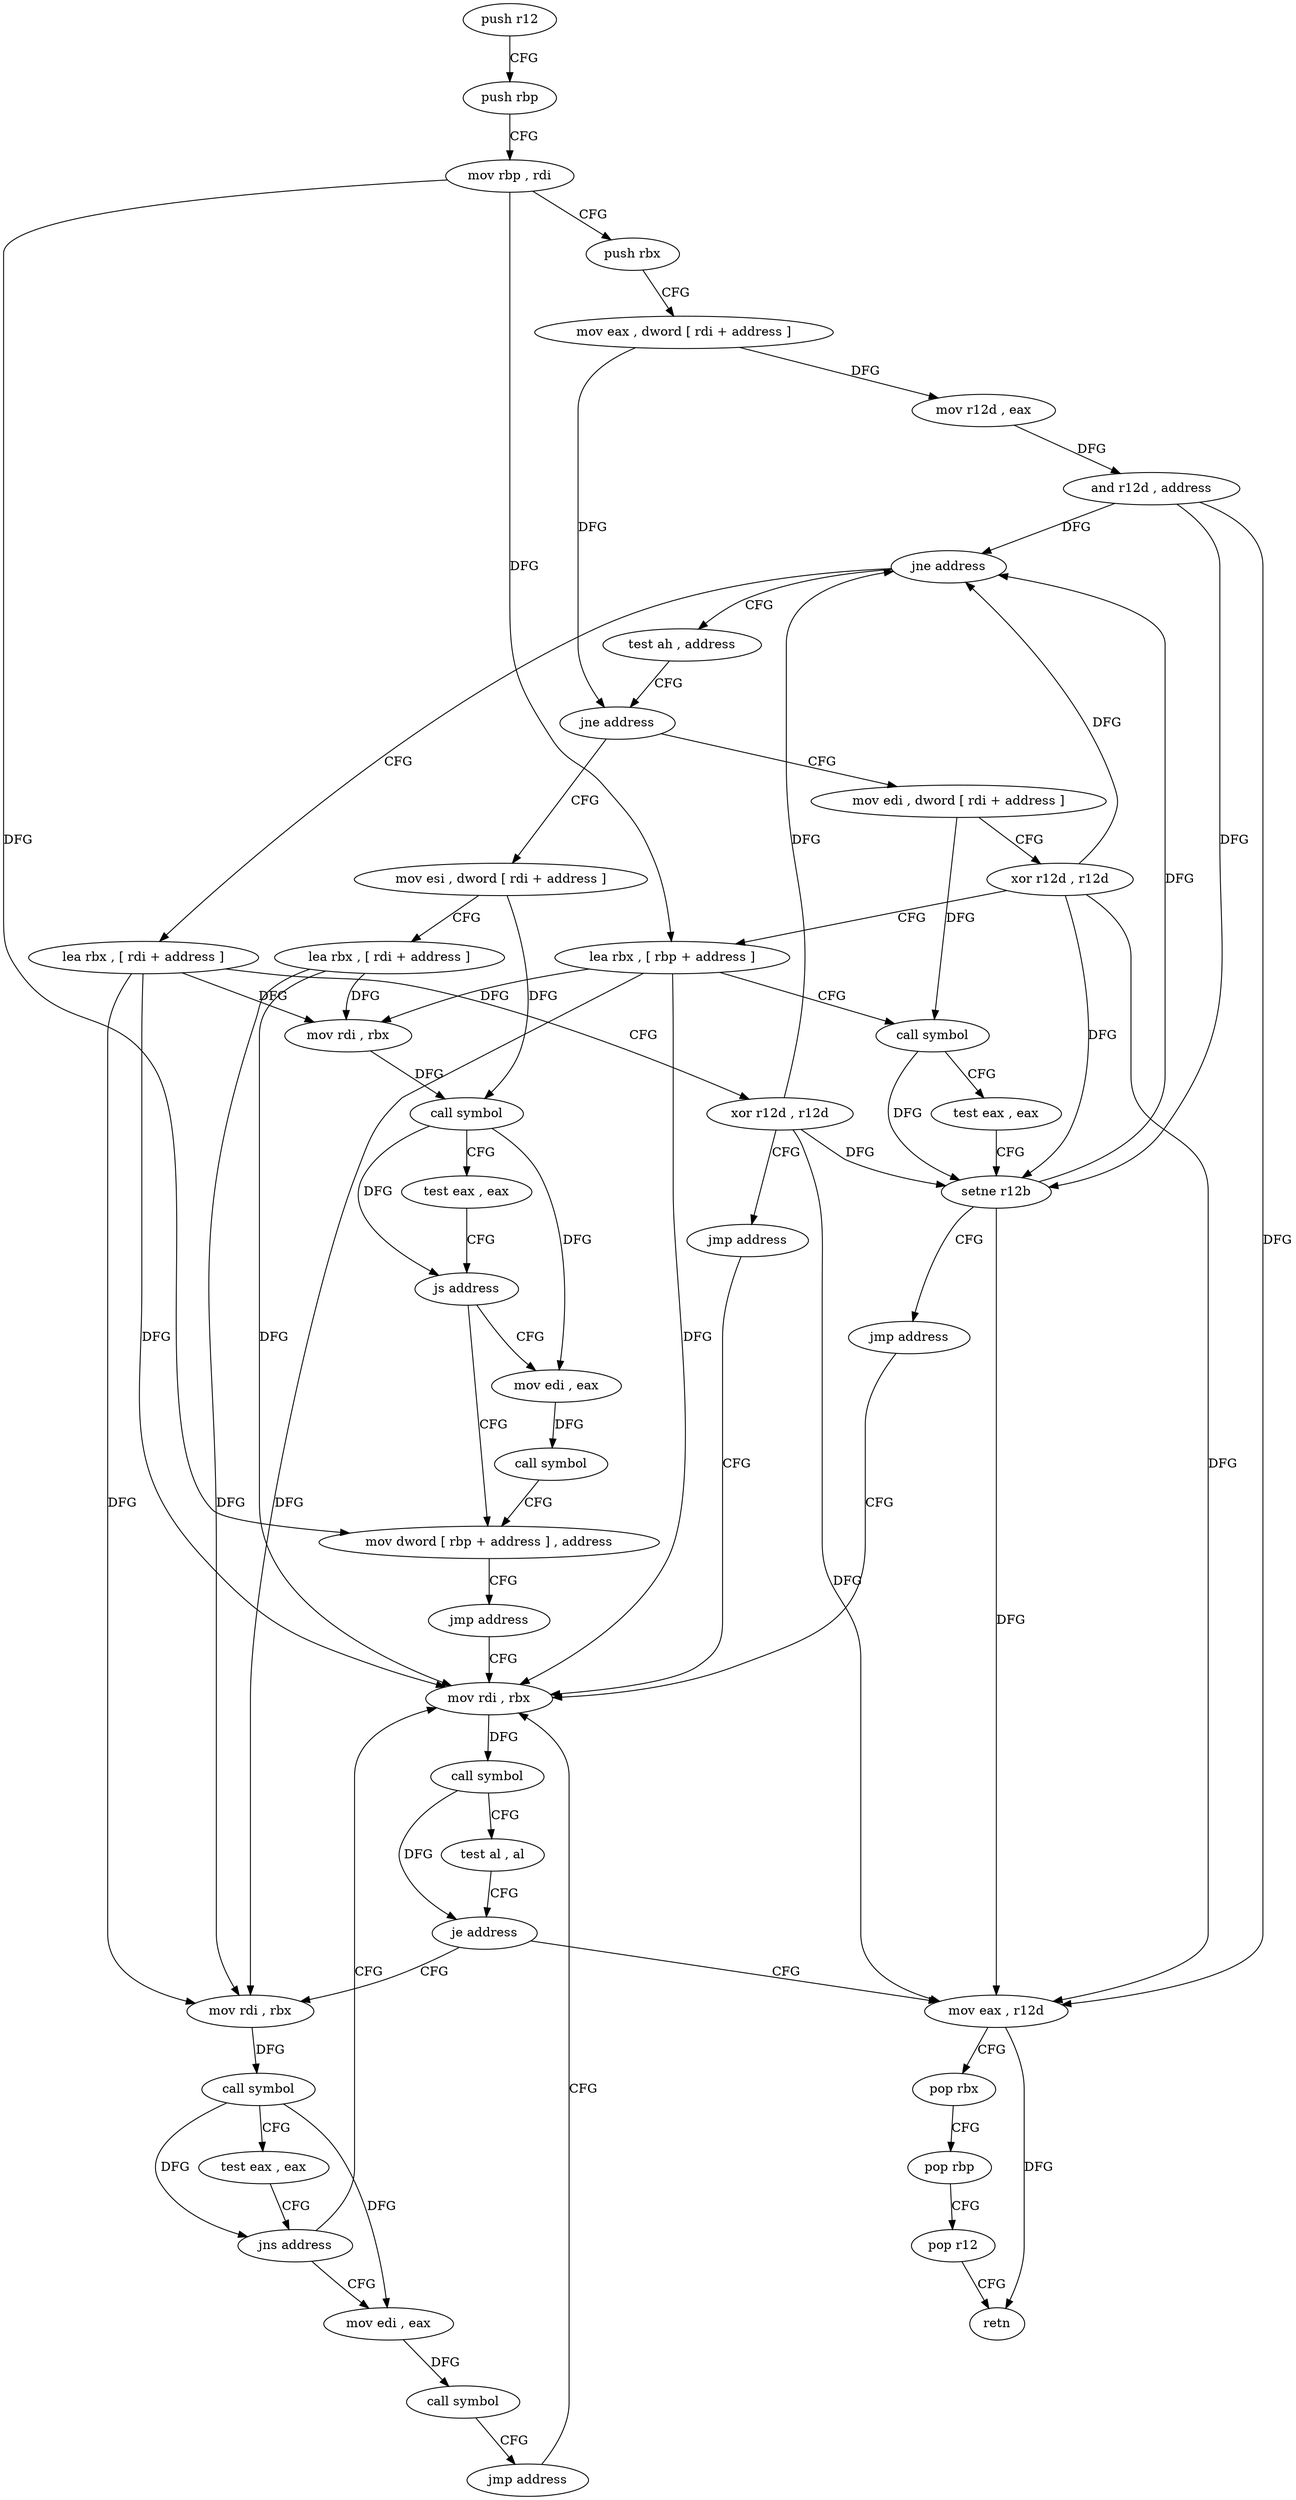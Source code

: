digraph "func" {
"4297712" [label = "push r12" ]
"4297714" [label = "push rbp" ]
"4297715" [label = "mov rbp , rdi" ]
"4297718" [label = "push rbx" ]
"4297719" [label = "mov eax , dword [ rdi + address ]" ]
"4297722" [label = "mov r12d , eax" ]
"4297725" [label = "and r12d , address" ]
"4297729" [label = "jne address" ]
"4297848" [label = "lea rbx , [ rdi + address ]" ]
"4297731" [label = "test ah , address" ]
"4297852" [label = "xor r12d , r12d" ]
"4297855" [label = "jmp address" ]
"4297772" [label = "mov rdi , rbx" ]
"4297734" [label = "jne address" ]
"4297792" [label = "mov esi , dword [ rdi + address ]" ]
"4297736" [label = "mov edi , dword [ rdi + address ]" ]
"4297775" [label = "call symbol" ]
"4297780" [label = "test al , al" ]
"4297782" [label = "je address" ]
"4297760" [label = "mov rdi , rbx" ]
"4297784" [label = "mov eax , r12d" ]
"4297795" [label = "lea rbx , [ rdi + address ]" ]
"4297799" [label = "mov rdi , rbx" ]
"4297802" [label = "call symbol" ]
"4297807" [label = "test eax , eax" ]
"4297809" [label = "js address" ]
"4297818" [label = "mov dword [ rbp + address ] , address" ]
"4297811" [label = "mov edi , eax" ]
"4297739" [label = "xor r12d , r12d" ]
"4297742" [label = "lea rbx , [ rbp + address ]" ]
"4297746" [label = "call symbol" ]
"4297751" [label = "test eax , eax" ]
"4297753" [label = "setne r12b" ]
"4297757" [label = "jmp address" ]
"4297763" [label = "call symbol" ]
"4297768" [label = "test eax , eax" ]
"4297770" [label = "jns address" ]
"4297832" [label = "mov edi , eax" ]
"4297787" [label = "pop rbx" ]
"4297788" [label = "pop rbp" ]
"4297789" [label = "pop r12" ]
"4297791" [label = "retn" ]
"4297825" [label = "jmp address" ]
"4297813" [label = "call symbol" ]
"4297834" [label = "call symbol" ]
"4297839" [label = "jmp address" ]
"4297712" -> "4297714" [ label = "CFG" ]
"4297714" -> "4297715" [ label = "CFG" ]
"4297715" -> "4297718" [ label = "CFG" ]
"4297715" -> "4297742" [ label = "DFG" ]
"4297715" -> "4297818" [ label = "DFG" ]
"4297718" -> "4297719" [ label = "CFG" ]
"4297719" -> "4297722" [ label = "DFG" ]
"4297719" -> "4297734" [ label = "DFG" ]
"4297722" -> "4297725" [ label = "DFG" ]
"4297725" -> "4297729" [ label = "DFG" ]
"4297725" -> "4297753" [ label = "DFG" ]
"4297725" -> "4297784" [ label = "DFG" ]
"4297729" -> "4297848" [ label = "CFG" ]
"4297729" -> "4297731" [ label = "CFG" ]
"4297848" -> "4297852" [ label = "CFG" ]
"4297848" -> "4297772" [ label = "DFG" ]
"4297848" -> "4297799" [ label = "DFG" ]
"4297848" -> "4297760" [ label = "DFG" ]
"4297731" -> "4297734" [ label = "CFG" ]
"4297852" -> "4297855" [ label = "CFG" ]
"4297852" -> "4297729" [ label = "DFG" ]
"4297852" -> "4297753" [ label = "DFG" ]
"4297852" -> "4297784" [ label = "DFG" ]
"4297855" -> "4297772" [ label = "CFG" ]
"4297772" -> "4297775" [ label = "DFG" ]
"4297734" -> "4297792" [ label = "CFG" ]
"4297734" -> "4297736" [ label = "CFG" ]
"4297792" -> "4297795" [ label = "CFG" ]
"4297792" -> "4297802" [ label = "DFG" ]
"4297736" -> "4297739" [ label = "CFG" ]
"4297736" -> "4297746" [ label = "DFG" ]
"4297775" -> "4297780" [ label = "CFG" ]
"4297775" -> "4297782" [ label = "DFG" ]
"4297780" -> "4297782" [ label = "CFG" ]
"4297782" -> "4297760" [ label = "CFG" ]
"4297782" -> "4297784" [ label = "CFG" ]
"4297760" -> "4297763" [ label = "DFG" ]
"4297784" -> "4297787" [ label = "CFG" ]
"4297784" -> "4297791" [ label = "DFG" ]
"4297795" -> "4297799" [ label = "DFG" ]
"4297795" -> "4297772" [ label = "DFG" ]
"4297795" -> "4297760" [ label = "DFG" ]
"4297799" -> "4297802" [ label = "DFG" ]
"4297802" -> "4297807" [ label = "CFG" ]
"4297802" -> "4297809" [ label = "DFG" ]
"4297802" -> "4297811" [ label = "DFG" ]
"4297807" -> "4297809" [ label = "CFG" ]
"4297809" -> "4297818" [ label = "CFG" ]
"4297809" -> "4297811" [ label = "CFG" ]
"4297818" -> "4297825" [ label = "CFG" ]
"4297811" -> "4297813" [ label = "DFG" ]
"4297739" -> "4297742" [ label = "CFG" ]
"4297739" -> "4297729" [ label = "DFG" ]
"4297739" -> "4297753" [ label = "DFG" ]
"4297739" -> "4297784" [ label = "DFG" ]
"4297742" -> "4297746" [ label = "CFG" ]
"4297742" -> "4297772" [ label = "DFG" ]
"4297742" -> "4297799" [ label = "DFG" ]
"4297742" -> "4297760" [ label = "DFG" ]
"4297746" -> "4297751" [ label = "CFG" ]
"4297746" -> "4297753" [ label = "DFG" ]
"4297751" -> "4297753" [ label = "CFG" ]
"4297753" -> "4297757" [ label = "CFG" ]
"4297753" -> "4297729" [ label = "DFG" ]
"4297753" -> "4297784" [ label = "DFG" ]
"4297757" -> "4297772" [ label = "CFG" ]
"4297763" -> "4297768" [ label = "CFG" ]
"4297763" -> "4297770" [ label = "DFG" ]
"4297763" -> "4297832" [ label = "DFG" ]
"4297768" -> "4297770" [ label = "CFG" ]
"4297770" -> "4297832" [ label = "CFG" ]
"4297770" -> "4297772" [ label = "CFG" ]
"4297832" -> "4297834" [ label = "DFG" ]
"4297787" -> "4297788" [ label = "CFG" ]
"4297788" -> "4297789" [ label = "CFG" ]
"4297789" -> "4297791" [ label = "CFG" ]
"4297825" -> "4297772" [ label = "CFG" ]
"4297813" -> "4297818" [ label = "CFG" ]
"4297834" -> "4297839" [ label = "CFG" ]
"4297839" -> "4297772" [ label = "CFG" ]
}
